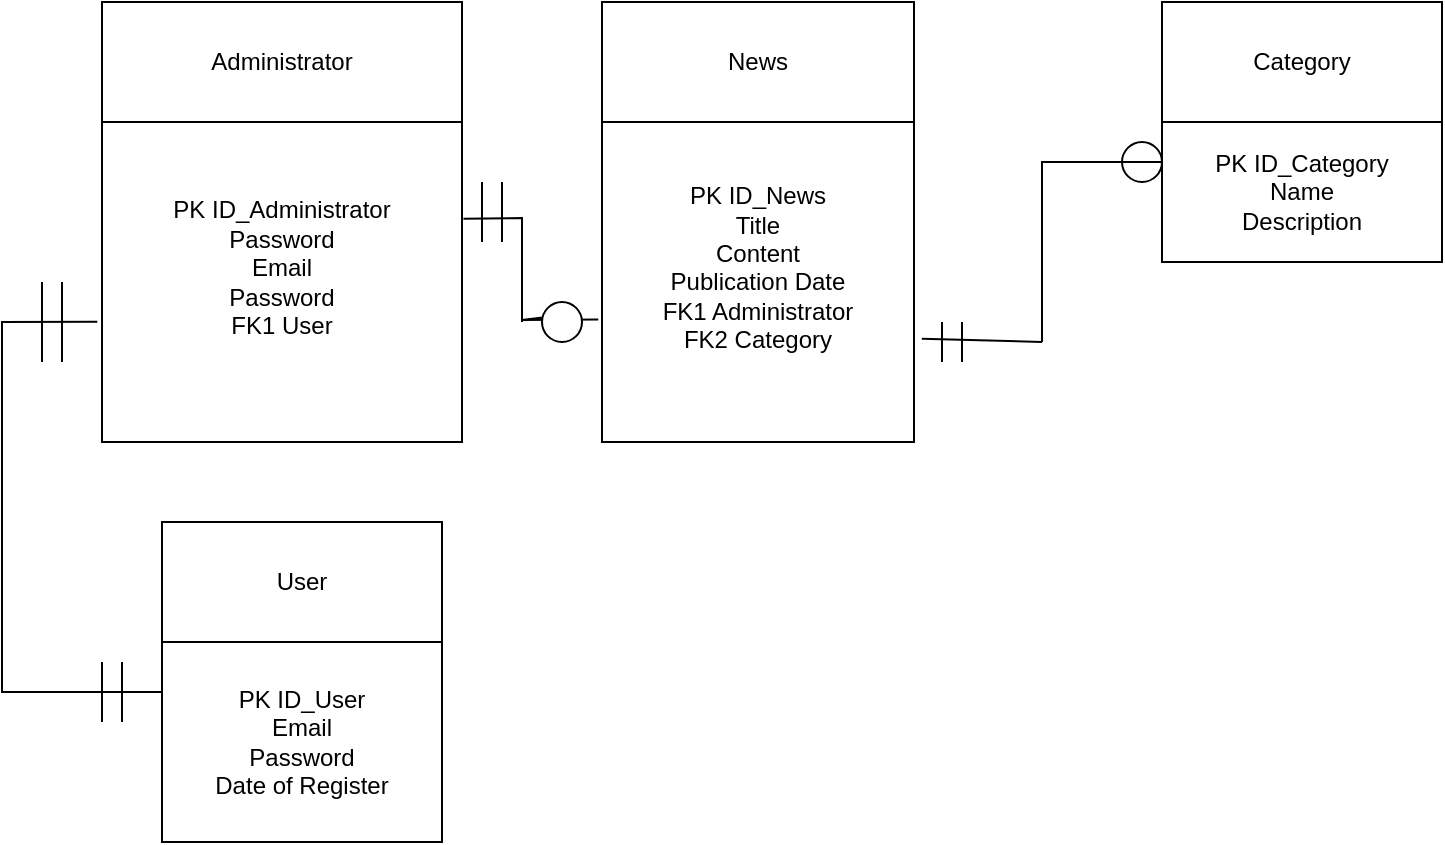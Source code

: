 <mxfile version="24.2.2" type="device">
  <diagram name="Página-1" id="J1kE1jurr3mjiwWZRuXu">
    <mxGraphModel dx="1105" dy="587" grid="1" gridSize="10" guides="1" tooltips="1" connect="1" arrows="1" fold="1" page="1" pageScale="1" pageWidth="827" pageHeight="1169" math="0" shadow="0">
      <root>
        <mxCell id="0" />
        <mxCell id="1" parent="0" />
        <mxCell id="VWZkrmGNgomc8ggMUIlt-2" value="Administrator" style="rounded=0;whiteSpace=wrap;html=1;" vertex="1" parent="1">
          <mxGeometry x="90" y="70" width="180" height="60" as="geometry" />
        </mxCell>
        <mxCell id="VWZkrmGNgomc8ggMUIlt-4" value="&lt;div&gt;PK ID_Administrator&lt;/div&gt;&lt;div&gt;Password&lt;br&gt;&lt;/div&gt;&lt;div&gt;Email&lt;br&gt;&lt;/div&gt;&lt;div&gt;Password&lt;/div&gt;&lt;div&gt;FK1 User&lt;br&gt;&lt;/div&gt;&lt;div&gt;&lt;br&gt;&lt;/div&gt;" style="rounded=0;whiteSpace=wrap;html=1;" vertex="1" parent="1">
          <mxGeometry x="90" y="130" width="180" height="160" as="geometry" />
        </mxCell>
        <mxCell id="VWZkrmGNgomc8ggMUIlt-5" value="News" style="rounded=0;whiteSpace=wrap;html=1;" vertex="1" parent="1">
          <mxGeometry x="340" y="70" width="156" height="60" as="geometry" />
        </mxCell>
        <mxCell id="VWZkrmGNgomc8ggMUIlt-6" value="&lt;div&gt;PK ID_News&lt;/div&gt;&lt;div&gt;Title&lt;/div&gt;&lt;div&gt;Content&lt;/div&gt;&lt;div&gt;Publication Date&lt;/div&gt;&lt;div&gt;FK1 Administrator&lt;br&gt;&lt;/div&gt;&lt;div&gt;FK2 Category&lt;br&gt;&lt;/div&gt;&lt;div&gt;&lt;br&gt;&lt;/div&gt;" style="rounded=0;whiteSpace=wrap;html=1;" vertex="1" parent="1">
          <mxGeometry x="340" y="130" width="156" height="160" as="geometry" />
        </mxCell>
        <mxCell id="VWZkrmGNgomc8ggMUIlt-9" value="Category" style="rounded=0;whiteSpace=wrap;html=1;" vertex="1" parent="1">
          <mxGeometry x="620" y="70" width="140" height="60" as="geometry" />
        </mxCell>
        <mxCell id="VWZkrmGNgomc8ggMUIlt-10" value="&lt;div&gt;PK ID_Category&lt;/div&gt;&lt;div&gt;Name&lt;/div&gt;&lt;div&gt;Description&lt;br&gt;&lt;/div&gt;" style="rounded=0;whiteSpace=wrap;html=1;" vertex="1" parent="1">
          <mxGeometry x="620" y="130" width="140" height="70" as="geometry" />
        </mxCell>
        <mxCell id="VWZkrmGNgomc8ggMUIlt-11" value="User" style="rounded=0;whiteSpace=wrap;html=1;" vertex="1" parent="1">
          <mxGeometry x="120" y="330" width="140" height="60" as="geometry" />
        </mxCell>
        <mxCell id="VWZkrmGNgomc8ggMUIlt-12" value="&lt;div&gt;PK ID_User&lt;/div&gt;&lt;div&gt;Email&lt;/div&gt;&lt;div&gt;Password&lt;/div&gt;&lt;div&gt;Date of Register&lt;br&gt;&lt;/div&gt;" style="rounded=0;whiteSpace=wrap;html=1;" vertex="1" parent="1">
          <mxGeometry x="120" y="390" width="140" height="100" as="geometry" />
        </mxCell>
        <mxCell id="VWZkrmGNgomc8ggMUIlt-14" value="" style="endArrow=none;html=1;rounded=0;" edge="1" parent="1">
          <mxGeometry width="50" height="50" relative="1" as="geometry">
            <mxPoint x="510" y="250" as="sourcePoint" />
            <mxPoint x="510" y="230" as="targetPoint" />
            <Array as="points" />
          </mxGeometry>
        </mxCell>
        <mxCell id="VWZkrmGNgomc8ggMUIlt-17" value="" style="endArrow=none;html=1;rounded=0;" edge="1" parent="1">
          <mxGeometry width="50" height="50" relative="1" as="geometry">
            <mxPoint x="520" y="250" as="sourcePoint" />
            <mxPoint x="520" y="230" as="targetPoint" />
            <Array as="points">
              <mxPoint x="520" y="230" />
            </Array>
          </mxGeometry>
        </mxCell>
        <mxCell id="VWZkrmGNgomc8ggMUIlt-19" value="" style="endArrow=none;html=1;rounded=0;exitX=1.025;exitY=0.677;exitDx=0;exitDy=0;exitPerimeter=0;" edge="1" parent="1" source="VWZkrmGNgomc8ggMUIlt-6">
          <mxGeometry width="50" height="50" relative="1" as="geometry">
            <mxPoint x="500" y="238" as="sourcePoint" />
            <mxPoint x="560" y="240" as="targetPoint" />
            <Array as="points" />
          </mxGeometry>
        </mxCell>
        <mxCell id="VWZkrmGNgomc8ggMUIlt-18" value="" style="ellipse;whiteSpace=wrap;html=1;aspect=fixed;" vertex="1" parent="1">
          <mxGeometry x="600" y="140" width="20" height="20" as="geometry" />
        </mxCell>
        <mxCell id="VWZkrmGNgomc8ggMUIlt-21" value="" style="endArrow=none;html=1;rounded=0;entryX=1;entryY=0.5;entryDx=0;entryDy=0;" edge="1" parent="1" target="VWZkrmGNgomc8ggMUIlt-18">
          <mxGeometry width="50" height="50" relative="1" as="geometry">
            <mxPoint x="560" y="240" as="sourcePoint" />
            <mxPoint x="580" y="130" as="targetPoint" />
            <Array as="points">
              <mxPoint x="560" y="150" />
            </Array>
          </mxGeometry>
        </mxCell>
        <mxCell id="VWZkrmGNgomc8ggMUIlt-22" value="" style="endArrow=none;html=1;rounded=0;entryX=-0.012;entryY=0.617;entryDx=0;entryDy=0;entryPerimeter=0;exitX=1;exitY=0.25;exitDx=0;exitDy=0;" edge="1" parent="1" source="VWZkrmGNgomc8ggMUIlt-23" target="VWZkrmGNgomc8ggMUIlt-6">
          <mxGeometry width="50" height="50" relative="1" as="geometry">
            <mxPoint x="250" y="420" as="sourcePoint" />
            <mxPoint x="300" y="370" as="targetPoint" />
            <Array as="points">
              <mxPoint x="300" y="229" />
            </Array>
          </mxGeometry>
        </mxCell>
        <mxCell id="VWZkrmGNgomc8ggMUIlt-24" value="" style="endArrow=none;html=1;rounded=0;exitX=1.004;exitY=0.302;exitDx=0;exitDy=0;exitPerimeter=0;" edge="1" parent="1" source="VWZkrmGNgomc8ggMUIlt-4">
          <mxGeometry width="50" height="50" relative="1" as="geometry">
            <mxPoint x="260" y="415" as="sourcePoint" />
            <mxPoint x="300" y="230" as="targetPoint" />
            <Array as="points">
              <mxPoint x="300" y="178" />
            </Array>
          </mxGeometry>
        </mxCell>
        <mxCell id="VWZkrmGNgomc8ggMUIlt-23" value="" style="ellipse;whiteSpace=wrap;html=1;aspect=fixed;" vertex="1" parent="1">
          <mxGeometry x="310" y="220" width="20" height="20" as="geometry" />
        </mxCell>
        <mxCell id="VWZkrmGNgomc8ggMUIlt-25" value="" style="endArrow=none;html=1;rounded=0;" edge="1" parent="1">
          <mxGeometry width="50" height="50" relative="1" as="geometry">
            <mxPoint x="290" y="190" as="sourcePoint" />
            <mxPoint x="290" y="160" as="targetPoint" />
          </mxGeometry>
        </mxCell>
        <mxCell id="VWZkrmGNgomc8ggMUIlt-26" value="" style="endArrow=none;html=1;rounded=0;" edge="1" parent="1">
          <mxGeometry width="50" height="50" relative="1" as="geometry">
            <mxPoint x="280" y="190" as="sourcePoint" />
            <mxPoint x="280" y="160" as="targetPoint" />
            <Array as="points">
              <mxPoint x="280" y="180" />
            </Array>
          </mxGeometry>
        </mxCell>
        <mxCell id="VWZkrmGNgomc8ggMUIlt-27" value="" style="endArrow=none;html=1;rounded=0;entryX=-0.013;entryY=0.624;entryDx=0;entryDy=0;entryPerimeter=0;exitX=0;exitY=0.25;exitDx=0;exitDy=0;" edge="1" parent="1" source="VWZkrmGNgomc8ggMUIlt-12" target="VWZkrmGNgomc8ggMUIlt-4">
          <mxGeometry width="50" height="50" relative="1" as="geometry">
            <mxPoint x="40" y="420" as="sourcePoint" />
            <mxPoint x="90" y="240" as="targetPoint" />
            <Array as="points">
              <mxPoint x="40" y="415" />
              <mxPoint x="40" y="230" />
            </Array>
          </mxGeometry>
        </mxCell>
        <mxCell id="VWZkrmGNgomc8ggMUIlt-28" value="" style="endArrow=none;html=1;rounded=0;" edge="1" parent="1">
          <mxGeometry width="50" height="50" relative="1" as="geometry">
            <mxPoint x="90" y="430" as="sourcePoint" />
            <mxPoint x="90" y="400" as="targetPoint" />
          </mxGeometry>
        </mxCell>
        <mxCell id="VWZkrmGNgomc8ggMUIlt-29" value="" style="endArrow=none;html=1;rounded=0;" edge="1" parent="1">
          <mxGeometry width="50" height="50" relative="1" as="geometry">
            <mxPoint x="100" y="430" as="sourcePoint" />
            <mxPoint x="100" y="400" as="targetPoint" />
          </mxGeometry>
        </mxCell>
        <mxCell id="VWZkrmGNgomc8ggMUIlt-30" value="" style="endArrow=none;html=1;rounded=0;" edge="1" parent="1">
          <mxGeometry width="50" height="50" relative="1" as="geometry">
            <mxPoint x="70" y="250" as="sourcePoint" />
            <mxPoint x="70" y="210" as="targetPoint" />
          </mxGeometry>
        </mxCell>
        <mxCell id="VWZkrmGNgomc8ggMUIlt-31" value="" style="endArrow=none;html=1;rounded=0;" edge="1" parent="1">
          <mxGeometry width="50" height="50" relative="1" as="geometry">
            <mxPoint x="60" y="250" as="sourcePoint" />
            <mxPoint x="60" y="210" as="targetPoint" />
          </mxGeometry>
        </mxCell>
      </root>
    </mxGraphModel>
  </diagram>
</mxfile>
